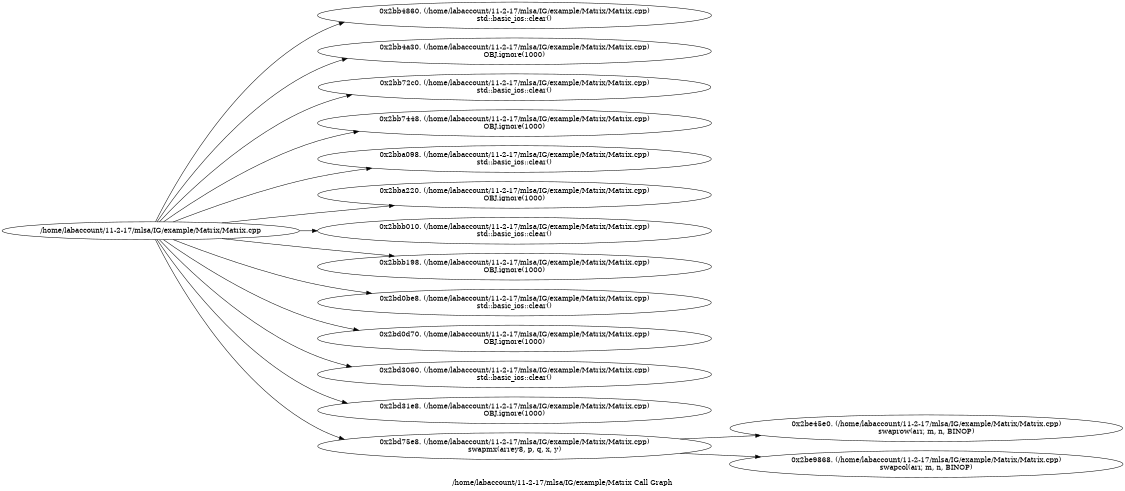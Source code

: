 digraph "/home/labaccount/11-2-17/mlsa/IG/example/Matrix Call Graph" {
	graph [dpi=300
		rankdir=LR
		size="7.5, 10"
		label="/home/labaccount/11-2-17/mlsa/IG/example/Matrix Call Graph"
	];

	Node0x335717974 [shape=oval, label="/home/labaccount/11-2-17/mlsa/IG/example/Matrix/Matrix.cpp"];
	Node0x757124619 [shape=oval, label="0x2bb4860. (/home/labaccount/11-2-17/mlsa/IG/example/Matrix/Matrix.cpp)\nstd::basic_ios::clear()"];
	Node0x335717974 -> Node0x757124619;
	Node0x572304999 [shape=oval, label="0x2bb4a30. (/home/labaccount/11-2-17/mlsa/IG/example/Matrix/Matrix.cpp)\nOBJ.ignore(1000)"];
	Node0x335717974 -> Node0x572304999;
	Node0x547583727 [shape=oval, label="0x2bb72c0. (/home/labaccount/11-2-17/mlsa/IG/example/Matrix/Matrix.cpp)\nstd::basic_ios::clear()"];
	Node0x335717974 -> Node0x547583727;
	Node0x384816773 [shape=oval, label="0x2bb7448. (/home/labaccount/11-2-17/mlsa/IG/example/Matrix/Matrix.cpp)\nOBJ.ignore(1000)"];
	Node0x335717974 -> Node0x384816773;
	Node0x827991063 [shape=oval, label="0x2bba098. (/home/labaccount/11-2-17/mlsa/IG/example/Matrix/Matrix.cpp)\nstd::basic_ios::clear()"];
	Node0x335717974 -> Node0x827991063;
	Node0x157771236 [shape=oval, label="0x2bba220. (/home/labaccount/11-2-17/mlsa/IG/example/Matrix/Matrix.cpp)\nOBJ.ignore(1000)"];
	Node0x335717974 -> Node0x157771236;
	Node0x776553158 [shape=oval, label="0x2bbb010. (/home/labaccount/11-2-17/mlsa/IG/example/Matrix/Matrix.cpp)\nstd::basic_ios::clear()"];
	Node0x335717974 -> Node0x776553158;
	Node0x373039183 [shape=oval, label="0x2bbb198. (/home/labaccount/11-2-17/mlsa/IG/example/Matrix/Matrix.cpp)\nOBJ.ignore(1000)"];
	Node0x335717974 -> Node0x373039183;
	Node0x284821506 [shape=oval, label="0x2bd0be8. (/home/labaccount/11-2-17/mlsa/IG/example/Matrix/Matrix.cpp)\nstd::basic_ios::clear()"];
	Node0x335717974 -> Node0x284821506;
	Node0x220795706 [shape=oval, label="0x2bd0d70. (/home/labaccount/11-2-17/mlsa/IG/example/Matrix/Matrix.cpp)\nOBJ.ignore(1000)"];
	Node0x335717974 -> Node0x220795706;
	Node0x343029744 [shape=oval, label="0x2bd3060. (/home/labaccount/11-2-17/mlsa/IG/example/Matrix/Matrix.cpp)\nstd::basic_ios::clear()"];
	Node0x335717974 -> Node0x343029744;
	Node0x869540014 [shape=oval, label="0x2bd31e8. (/home/labaccount/11-2-17/mlsa/IG/example/Matrix/Matrix.cpp)\nOBJ.ignore(1000)"];
	Node0x335717974 -> Node0x869540014;
	Node0x630298977 [shape=oval, label="0x2bd75e8. (/home/labaccount/11-2-17/mlsa/IG/example/Matrix/Matrix.cpp)\nswapmx(arrey8, p, q, x, y)"];
	Node0x335717974 -> Node0x630298977;
	Node0x643474724 [shape=oval, label="0x2be45e0. (/home/labaccount/11-2-17/mlsa/IG/example/Matrix/Matrix.cpp)\nswaprow(arr, m, n, BINOP)"];
	Node0x630298977 -> Node0x643474724;
	Node0x298337560 [shape=oval, label="0x2be9868. (/home/labaccount/11-2-17/mlsa/IG/example/Matrix/Matrix.cpp)\nswapcol(arr, m, n, BINOP)"];
	Node0x630298977 -> Node0x298337560;
}